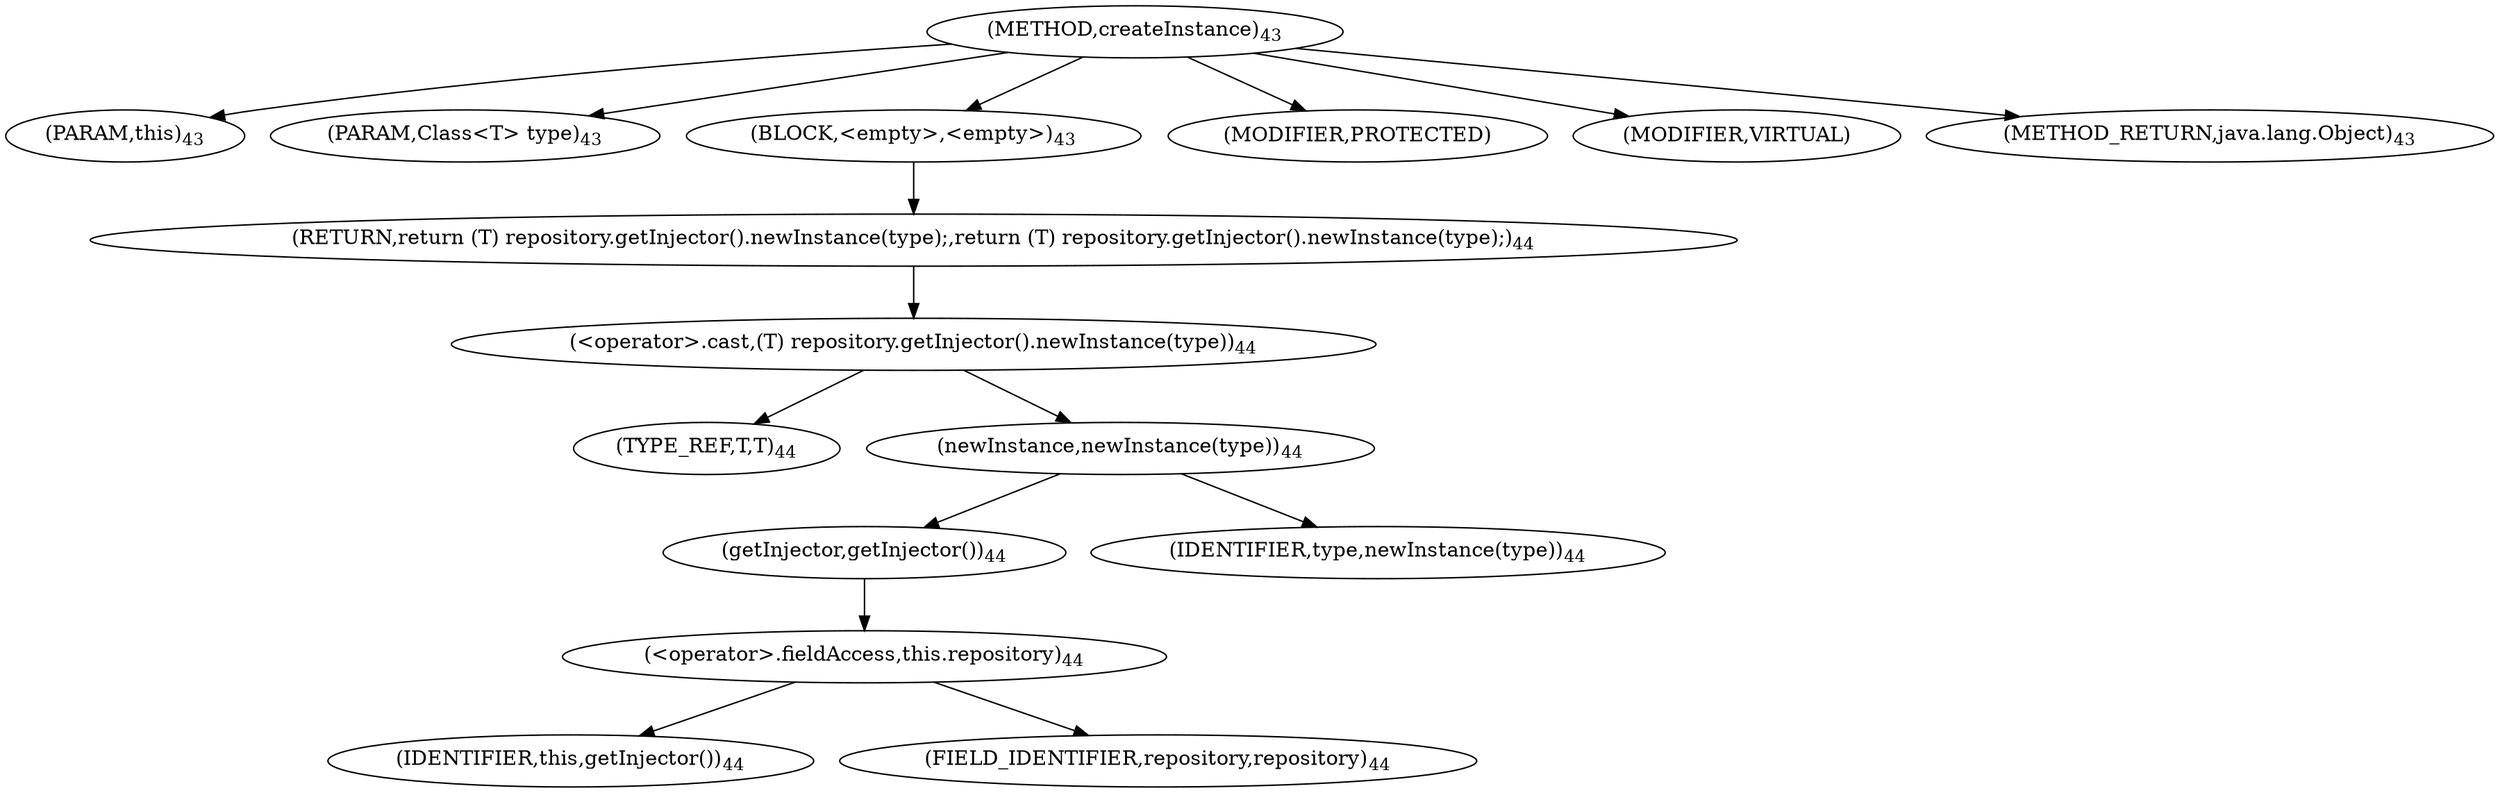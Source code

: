 digraph "createInstance" {  
"69" [label = <(METHOD,createInstance)<SUB>43</SUB>> ]
"70" [label = <(PARAM,this)<SUB>43</SUB>> ]
"71" [label = <(PARAM,Class&lt;T&gt; type)<SUB>43</SUB>> ]
"72" [label = <(BLOCK,&lt;empty&gt;,&lt;empty&gt;)<SUB>43</SUB>> ]
"73" [label = <(RETURN,return (T) repository.getInjector().newInstance(type);,return (T) repository.getInjector().newInstance(type);)<SUB>44</SUB>> ]
"74" [label = <(&lt;operator&gt;.cast,(T) repository.getInjector().newInstance(type))<SUB>44</SUB>> ]
"75" [label = <(TYPE_REF,T,T)<SUB>44</SUB>> ]
"76" [label = <(newInstance,newInstance(type))<SUB>44</SUB>> ]
"77" [label = <(getInjector,getInjector())<SUB>44</SUB>> ]
"78" [label = <(&lt;operator&gt;.fieldAccess,this.repository)<SUB>44</SUB>> ]
"79" [label = <(IDENTIFIER,this,getInjector())<SUB>44</SUB>> ]
"80" [label = <(FIELD_IDENTIFIER,repository,repository)<SUB>44</SUB>> ]
"81" [label = <(IDENTIFIER,type,newInstance(type))<SUB>44</SUB>> ]
"82" [label = <(MODIFIER,PROTECTED)> ]
"83" [label = <(MODIFIER,VIRTUAL)> ]
"84" [label = <(METHOD_RETURN,java.lang.Object)<SUB>43</SUB>> ]
  "69" -> "70" 
  "69" -> "71" 
  "69" -> "72" 
  "69" -> "82" 
  "69" -> "83" 
  "69" -> "84" 
  "72" -> "73" 
  "73" -> "74" 
  "74" -> "75" 
  "74" -> "76" 
  "76" -> "77" 
  "76" -> "81" 
  "77" -> "78" 
  "78" -> "79" 
  "78" -> "80" 
}
